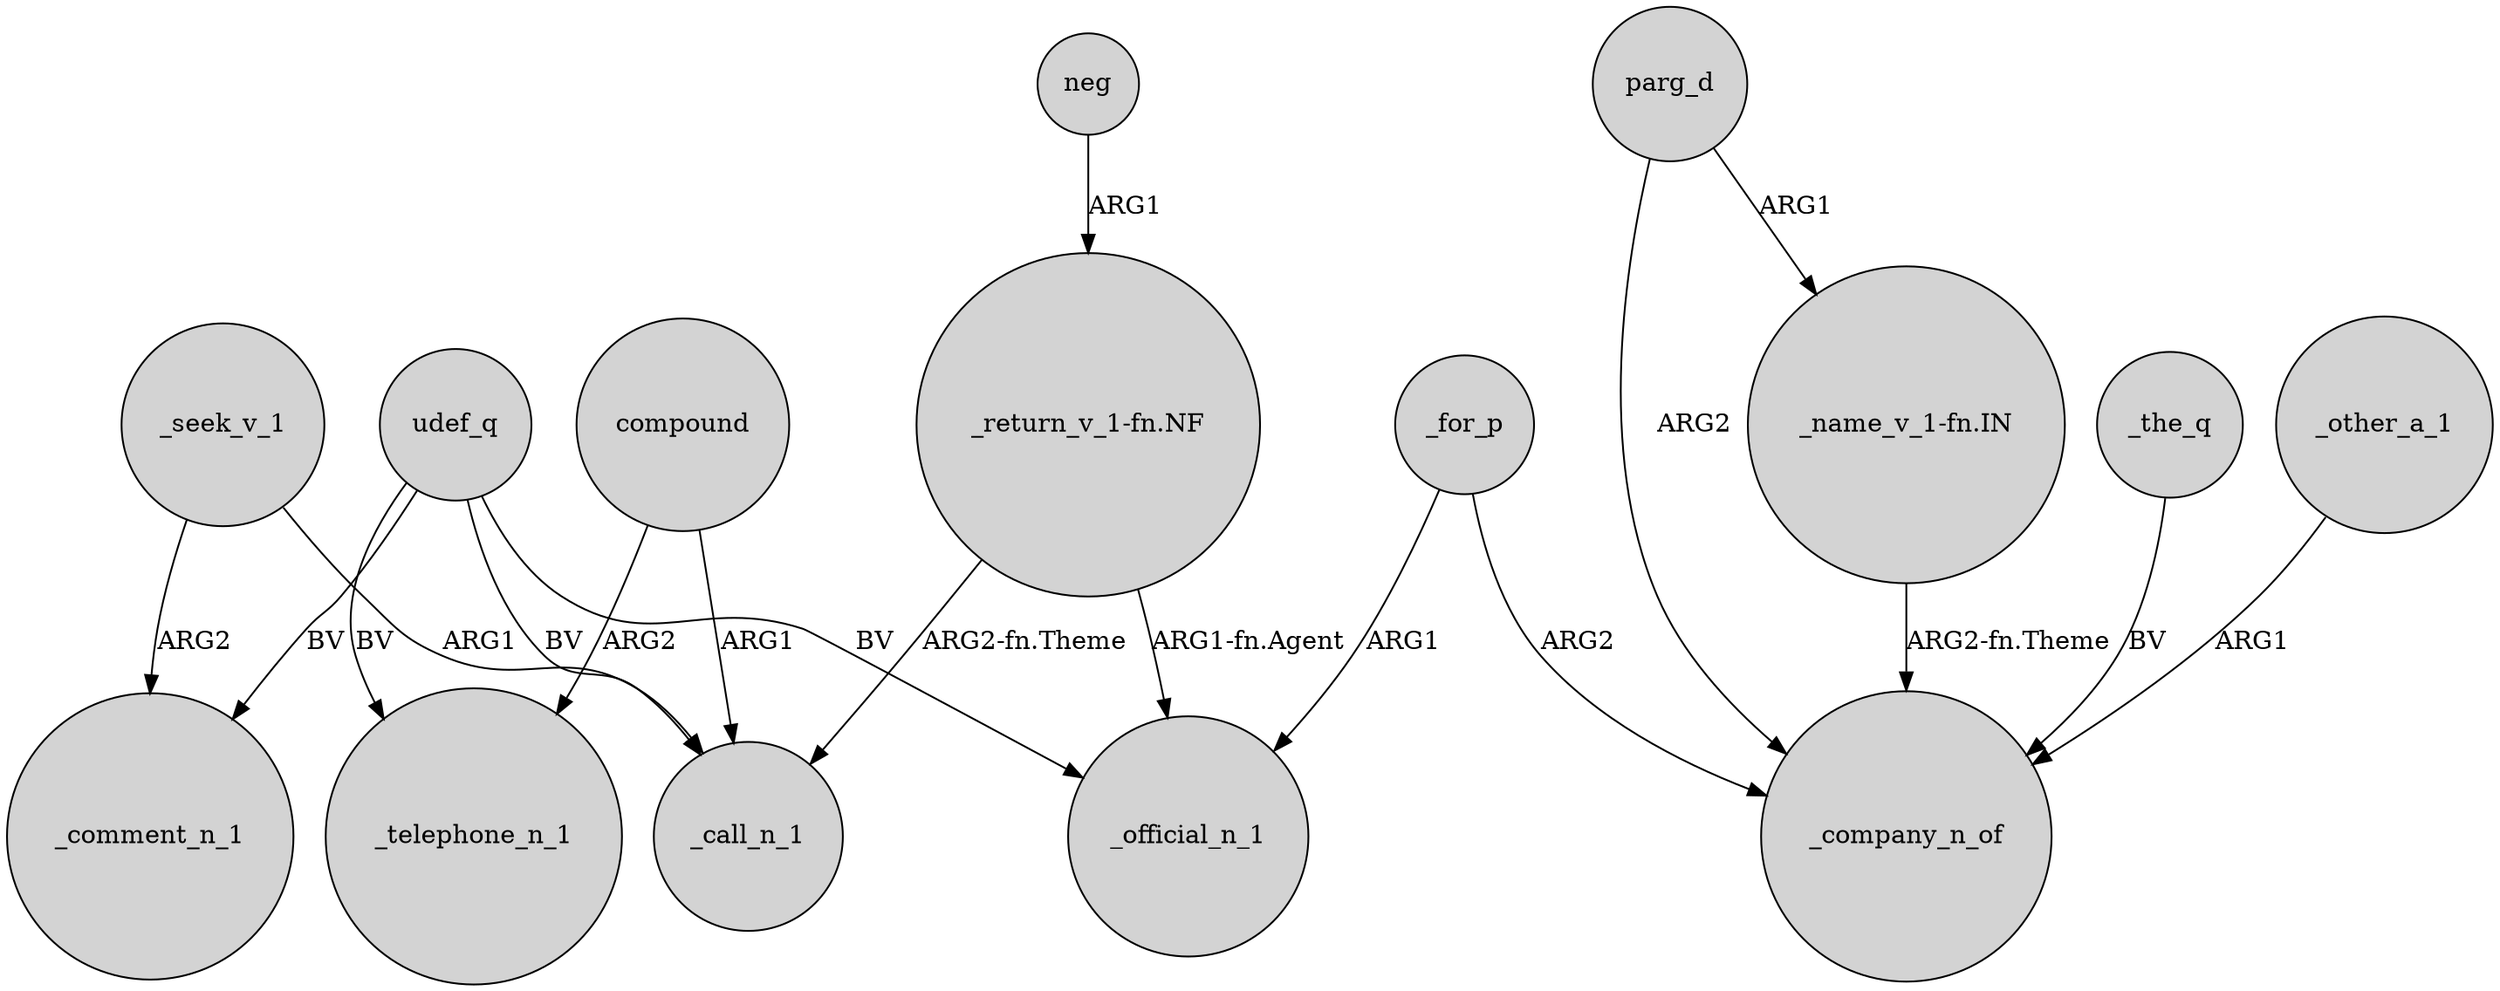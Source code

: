 digraph {
	node [shape=circle style=filled]
	_seek_v_1 -> _comment_n_1 [label=ARG2]
	neg -> "_return_v_1-fn.NF" [label=ARG1]
	_other_a_1 -> _company_n_of [label=ARG1]
	udef_q -> _telephone_n_1 [label=BV]
	_for_p -> _company_n_of [label=ARG2]
	compound -> _call_n_1 [label=ARG1]
	udef_q -> _official_n_1 [label=BV]
	compound -> _telephone_n_1 [label=ARG2]
	_seek_v_1 -> _call_n_1 [label=ARG1]
	"_name_v_1-fn.IN" -> _company_n_of [label="ARG2-fn.Theme"]
	parg_d -> _company_n_of [label=ARG2]
	_the_q -> _company_n_of [label=BV]
	"_return_v_1-fn.NF" -> _official_n_1 [label="ARG1-fn.Agent"]
	_for_p -> _official_n_1 [label=ARG1]
	parg_d -> "_name_v_1-fn.IN" [label=ARG1]
	"_return_v_1-fn.NF" -> _call_n_1 [label="ARG2-fn.Theme"]
	udef_q -> _comment_n_1 [label=BV]
	udef_q -> _call_n_1 [label=BV]
}
